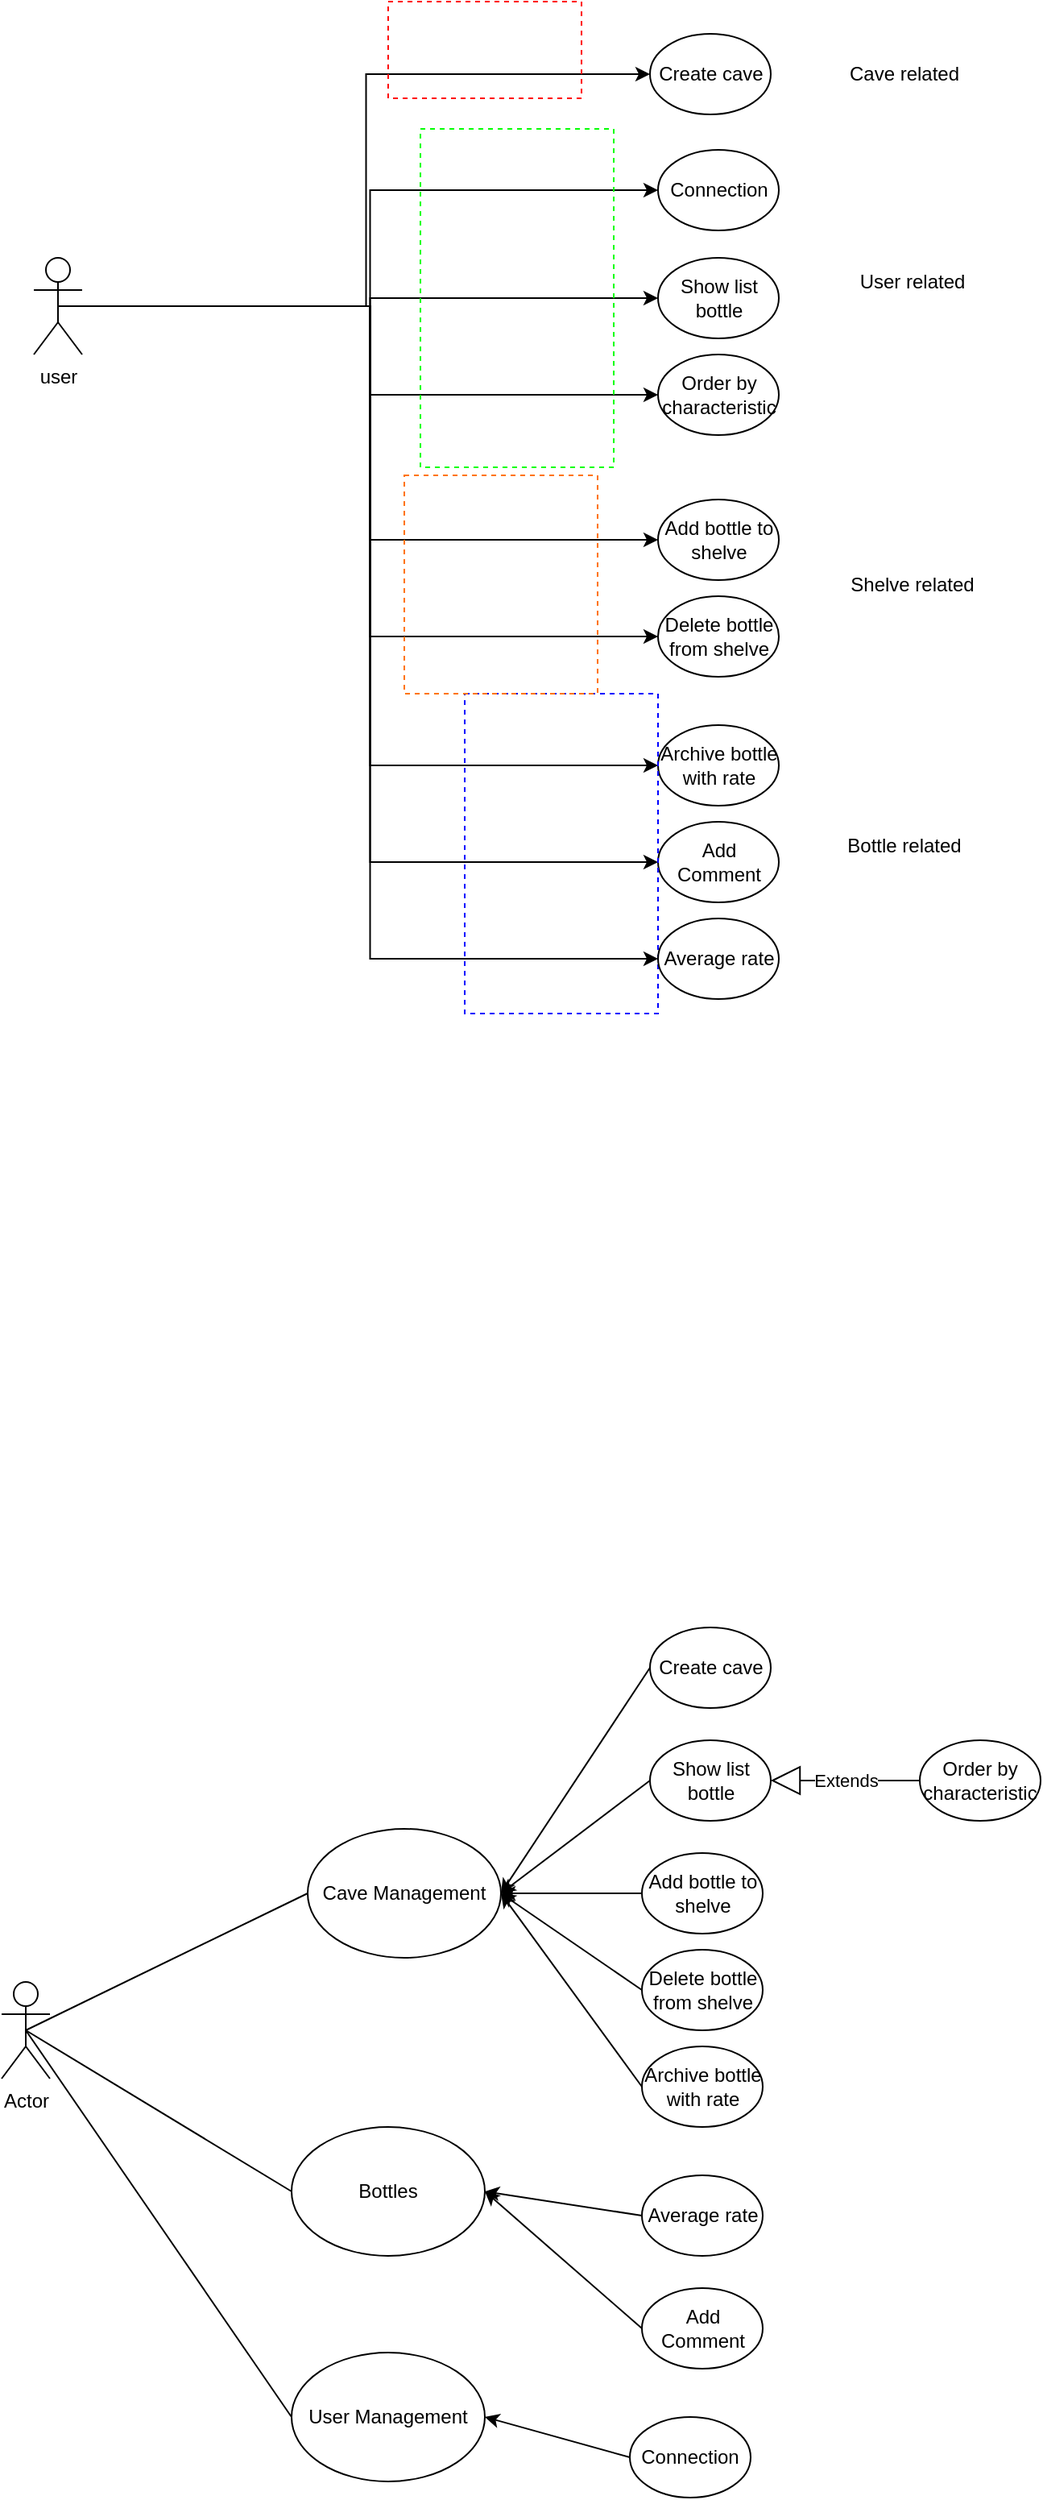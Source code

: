 <mxfile version="24.7.17">
  <diagram name="Page-1" id="CzA27VFk_FEpxH6O2GJp">
    <mxGraphModel dx="1187" dy="697" grid="1" gridSize="10" guides="1" tooltips="1" connect="1" arrows="1" fold="1" page="1" pageScale="1" pageWidth="850" pageHeight="1100" math="0" shadow="0">
      <root>
        <mxCell id="0" />
        <mxCell id="1" parent="0" />
        <mxCell id="aTNd7T90ULeqYKFVNdZT-15" style="edgeStyle=orthogonalEdgeStyle;rounded=0;orthogonalLoop=1;jettySize=auto;html=1;exitX=0.5;exitY=0.5;exitDx=0;exitDy=0;exitPerimeter=0;entryX=0;entryY=0.5;entryDx=0;entryDy=0;" edge="1" parent="1" source="aTNd7T90ULeqYKFVNdZT-1" target="aTNd7T90ULeqYKFVNdZT-8">
          <mxGeometry relative="1" as="geometry" />
        </mxCell>
        <mxCell id="aTNd7T90ULeqYKFVNdZT-16" style="edgeStyle=orthogonalEdgeStyle;rounded=0;orthogonalLoop=1;jettySize=auto;html=1;exitX=0.5;exitY=0.5;exitDx=0;exitDy=0;exitPerimeter=0;entryX=0;entryY=0.5;entryDx=0;entryDy=0;" edge="1" parent="1" source="aTNd7T90ULeqYKFVNdZT-1" target="aTNd7T90ULeqYKFVNdZT-10">
          <mxGeometry relative="1" as="geometry" />
        </mxCell>
        <mxCell id="aTNd7T90ULeqYKFVNdZT-17" style="edgeStyle=orthogonalEdgeStyle;rounded=0;orthogonalLoop=1;jettySize=auto;html=1;exitX=0.5;exitY=0.5;exitDx=0;exitDy=0;exitPerimeter=0;entryX=0;entryY=0.5;entryDx=0;entryDy=0;" edge="1" parent="1" source="aTNd7T90ULeqYKFVNdZT-1" target="aTNd7T90ULeqYKFVNdZT-11">
          <mxGeometry relative="1" as="geometry" />
        </mxCell>
        <mxCell id="aTNd7T90ULeqYKFVNdZT-18" style="edgeStyle=orthogonalEdgeStyle;rounded=0;orthogonalLoop=1;jettySize=auto;html=1;exitX=0.5;exitY=0.5;exitDx=0;exitDy=0;exitPerimeter=0;entryX=0;entryY=0.5;entryDx=0;entryDy=0;" edge="1" parent="1" source="aTNd7T90ULeqYKFVNdZT-1" target="aTNd7T90ULeqYKFVNdZT-9">
          <mxGeometry relative="1" as="geometry" />
        </mxCell>
        <mxCell id="aTNd7T90ULeqYKFVNdZT-19" style="edgeStyle=orthogonalEdgeStyle;rounded=0;orthogonalLoop=1;jettySize=auto;html=1;exitX=0.5;exitY=0.5;exitDx=0;exitDy=0;exitPerimeter=0;entryX=0;entryY=0.5;entryDx=0;entryDy=0;" edge="1" parent="1" source="aTNd7T90ULeqYKFVNdZT-1" target="aTNd7T90ULeqYKFVNdZT-12">
          <mxGeometry relative="1" as="geometry" />
        </mxCell>
        <mxCell id="aTNd7T90ULeqYKFVNdZT-21" style="edgeStyle=orthogonalEdgeStyle;rounded=0;orthogonalLoop=1;jettySize=auto;html=1;exitX=0.5;exitY=0.5;exitDx=0;exitDy=0;exitPerimeter=0;entryX=0;entryY=0.5;entryDx=0;entryDy=0;" edge="1" parent="1" source="aTNd7T90ULeqYKFVNdZT-1" target="aTNd7T90ULeqYKFVNdZT-13">
          <mxGeometry relative="1" as="geometry" />
        </mxCell>
        <mxCell id="aTNd7T90ULeqYKFVNdZT-22" style="edgeStyle=orthogonalEdgeStyle;rounded=0;orthogonalLoop=1;jettySize=auto;html=1;exitX=0.5;exitY=0.5;exitDx=0;exitDy=0;exitPerimeter=0;entryX=0;entryY=0.5;entryDx=0;entryDy=0;" edge="1" parent="1" source="aTNd7T90ULeqYKFVNdZT-1" target="aTNd7T90ULeqYKFVNdZT-14">
          <mxGeometry relative="1" as="geometry" />
        </mxCell>
        <mxCell id="aTNd7T90ULeqYKFVNdZT-25" style="edgeStyle=orthogonalEdgeStyle;rounded=0;orthogonalLoop=1;jettySize=auto;html=1;exitX=0.5;exitY=0.5;exitDx=0;exitDy=0;exitPerimeter=0;entryX=0;entryY=0.5;entryDx=0;entryDy=0;" edge="1" parent="1" source="aTNd7T90ULeqYKFVNdZT-1" target="aTNd7T90ULeqYKFVNdZT-24">
          <mxGeometry relative="1" as="geometry" />
        </mxCell>
        <mxCell id="aTNd7T90ULeqYKFVNdZT-34" style="edgeStyle=orthogonalEdgeStyle;rounded=0;orthogonalLoop=1;jettySize=auto;html=1;entryX=0;entryY=0.5;entryDx=0;entryDy=0;" edge="1" parent="1" source="aTNd7T90ULeqYKFVNdZT-1" target="aTNd7T90ULeqYKFVNdZT-33">
          <mxGeometry relative="1" as="geometry" />
        </mxCell>
        <mxCell id="aTNd7T90ULeqYKFVNdZT-1" value="user" style="shape=umlActor;verticalLabelPosition=bottom;verticalAlign=top;html=1;outlineConnect=0;" vertex="1" parent="1">
          <mxGeometry x="180" y="300" width="30" height="60" as="geometry" />
        </mxCell>
        <mxCell id="aTNd7T90ULeqYKFVNdZT-8" value="Connection" style="ellipse;whiteSpace=wrap;html=1;" vertex="1" parent="1">
          <mxGeometry x="567.5" y="233" width="75" height="50" as="geometry" />
        </mxCell>
        <mxCell id="aTNd7T90ULeqYKFVNdZT-9" value="Show list bottle" style="ellipse;whiteSpace=wrap;html=1;" vertex="1" parent="1">
          <mxGeometry x="567.5" y="300" width="75" height="50" as="geometry" />
        </mxCell>
        <mxCell id="aTNd7T90ULeqYKFVNdZT-10" value="Create cave" style="ellipse;whiteSpace=wrap;html=1;" vertex="1" parent="1">
          <mxGeometry x="562.5" y="161" width="75" height="50" as="geometry" />
        </mxCell>
        <mxCell id="aTNd7T90ULeqYKFVNdZT-11" value="Add bottle to shelve" style="ellipse;whiteSpace=wrap;html=1;" vertex="1" parent="1">
          <mxGeometry x="567.5" y="450" width="75" height="50" as="geometry" />
        </mxCell>
        <mxCell id="aTNd7T90ULeqYKFVNdZT-12" value="Order by characteristic" style="ellipse;whiteSpace=wrap;html=1;" vertex="1" parent="1">
          <mxGeometry x="567.5" y="360" width="75" height="50" as="geometry" />
        </mxCell>
        <mxCell id="aTNd7T90ULeqYKFVNdZT-13" value="Delete bottle from shelve" style="ellipse;whiteSpace=wrap;html=1;" vertex="1" parent="1">
          <mxGeometry x="567.5" y="510" width="75" height="50" as="geometry" />
        </mxCell>
        <mxCell id="aTNd7T90ULeqYKFVNdZT-14" value="Archive bottle with rate" style="ellipse;whiteSpace=wrap;html=1;" vertex="1" parent="1">
          <mxGeometry x="567.5" y="590" width="75" height="50" as="geometry" />
        </mxCell>
        <mxCell id="aTNd7T90ULeqYKFVNdZT-24" value="Add Comment" style="ellipse;whiteSpace=wrap;html=1;" vertex="1" parent="1">
          <mxGeometry x="567.5" y="650" width="75" height="50" as="geometry" />
        </mxCell>
        <mxCell id="aTNd7T90ULeqYKFVNdZT-27" value="User related" style="text;html=1;align=center;verticalAlign=middle;resizable=0;points=[];autosize=1;strokeColor=none;fillColor=none;" vertex="1" parent="1">
          <mxGeometry x="680" y="300" width="90" height="30" as="geometry" />
        </mxCell>
        <mxCell id="aTNd7T90ULeqYKFVNdZT-28" value="Cave related" style="text;html=1;align=center;verticalAlign=middle;resizable=0;points=[];autosize=1;strokeColor=none;fillColor=none;" vertex="1" parent="1">
          <mxGeometry x="675" y="171" width="90" height="30" as="geometry" />
        </mxCell>
        <mxCell id="aTNd7T90ULeqYKFVNdZT-29" value="Bottle related" style="text;html=1;align=center;verticalAlign=middle;resizable=0;points=[];autosize=1;strokeColor=none;fillColor=none;" vertex="1" parent="1">
          <mxGeometry x="675" y="650" width="90" height="30" as="geometry" />
        </mxCell>
        <mxCell id="aTNd7T90ULeqYKFVNdZT-32" value="" style="rounded=0;whiteSpace=wrap;html=1;fillColor=none;dashed=1;strokeColor=#0000FF;" vertex="1" parent="1">
          <mxGeometry x="447.5" y="570.5" width="120" height="198.5" as="geometry" />
        </mxCell>
        <mxCell id="aTNd7T90ULeqYKFVNdZT-33" value="Average rate" style="ellipse;whiteSpace=wrap;html=1;" vertex="1" parent="1">
          <mxGeometry x="567.5" y="710" width="75" height="50" as="geometry" />
        </mxCell>
        <mxCell id="aTNd7T90ULeqYKFVNdZT-35" value="" style="rounded=0;whiteSpace=wrap;html=1;fillColor=none;dashed=1;strokeColor=#ff7300;" vertex="1" parent="1">
          <mxGeometry x="410" y="435" width="120" height="135.5" as="geometry" />
        </mxCell>
        <mxCell id="aTNd7T90ULeqYKFVNdZT-36" value="Shelve related" style="text;html=1;align=center;verticalAlign=middle;resizable=0;points=[];autosize=1;strokeColor=none;fillColor=none;" vertex="1" parent="1">
          <mxGeometry x="675" y="487.75" width="100" height="30" as="geometry" />
        </mxCell>
        <mxCell id="aTNd7T90ULeqYKFVNdZT-38" value="" style="rounded=0;whiteSpace=wrap;html=1;fillColor=none;strokeColor=#00FF00;dashed=1;" vertex="1" parent="1">
          <mxGeometry x="420" y="220" width="120" height="210" as="geometry" />
        </mxCell>
        <mxCell id="aTNd7T90ULeqYKFVNdZT-40" value="" style="rounded=0;whiteSpace=wrap;html=1;fillColor=none;strokeColor=#ff0000;dashed=1;" vertex="1" parent="1">
          <mxGeometry x="400" y="141" width="120" height="60" as="geometry" />
        </mxCell>
        <mxCell id="aTNd7T90ULeqYKFVNdZT-43" value="Cave Management" style="ellipse;whiteSpace=wrap;html=1;" vertex="1" parent="1">
          <mxGeometry x="350" y="1275" width="120" height="80" as="geometry" />
        </mxCell>
        <mxCell id="aTNd7T90ULeqYKFVNdZT-44" value="Create cave" style="ellipse;whiteSpace=wrap;html=1;" vertex="1" parent="1">
          <mxGeometry x="562.5" y="1150" width="75" height="50" as="geometry" />
        </mxCell>
        <mxCell id="aTNd7T90ULeqYKFVNdZT-45" value="Show list bottle" style="ellipse;whiteSpace=wrap;html=1;" vertex="1" parent="1">
          <mxGeometry x="562.5" y="1220" width="75" height="50" as="geometry" />
        </mxCell>
        <mxCell id="aTNd7T90ULeqYKFVNdZT-46" value="Add bottle to shelve" style="ellipse;whiteSpace=wrap;html=1;" vertex="1" parent="1">
          <mxGeometry x="557.5" y="1290" width="75" height="50" as="geometry" />
        </mxCell>
        <mxCell id="aTNd7T90ULeqYKFVNdZT-47" value="Delete bottle from shelve" style="ellipse;whiteSpace=wrap;html=1;" vertex="1" parent="1">
          <mxGeometry x="557.5" y="1350" width="75" height="50" as="geometry" />
        </mxCell>
        <mxCell id="aTNd7T90ULeqYKFVNdZT-48" value="Archive bottle with rate" style="ellipse;whiteSpace=wrap;html=1;" vertex="1" parent="1">
          <mxGeometry x="557.5" y="1410" width="75" height="50" as="geometry" />
        </mxCell>
        <mxCell id="aTNd7T90ULeqYKFVNdZT-50" value="" style="endArrow=classic;html=1;rounded=0;exitX=0;exitY=0.5;exitDx=0;exitDy=0;entryX=1;entryY=0.5;entryDx=0;entryDy=0;" edge="1" parent="1" source="aTNd7T90ULeqYKFVNdZT-44" target="aTNd7T90ULeqYKFVNdZT-43">
          <mxGeometry width="50" height="50" relative="1" as="geometry">
            <mxPoint x="350" y="1320" as="sourcePoint" />
            <mxPoint x="400" y="1270" as="targetPoint" />
          </mxGeometry>
        </mxCell>
        <mxCell id="aTNd7T90ULeqYKFVNdZT-51" value="" style="endArrow=classic;html=1;rounded=0;exitX=0;exitY=0.5;exitDx=0;exitDy=0;entryX=1;entryY=0.5;entryDx=0;entryDy=0;" edge="1" parent="1" source="aTNd7T90ULeqYKFVNdZT-48" target="aTNd7T90ULeqYKFVNdZT-43">
          <mxGeometry width="50" height="50" relative="1" as="geometry">
            <mxPoint x="573" y="1185" as="sourcePoint" />
            <mxPoint x="480" y="1325" as="targetPoint" />
          </mxGeometry>
        </mxCell>
        <mxCell id="aTNd7T90ULeqYKFVNdZT-52" value="Actor" style="shape=umlActor;verticalLabelPosition=bottom;verticalAlign=top;html=1;outlineConnect=0;" vertex="1" parent="1">
          <mxGeometry x="160" y="1370" width="30" height="60" as="geometry" />
        </mxCell>
        <mxCell id="aTNd7T90ULeqYKFVNdZT-54" value="" style="endArrow=none;html=1;rounded=0;exitX=0.5;exitY=0.5;exitDx=0;exitDy=0;exitPerimeter=0;entryX=0;entryY=0.5;entryDx=0;entryDy=0;" edge="1" parent="1" source="aTNd7T90ULeqYKFVNdZT-52" target="aTNd7T90ULeqYKFVNdZT-43">
          <mxGeometry width="50" height="50" relative="1" as="geometry">
            <mxPoint x="350" y="1320" as="sourcePoint" />
            <mxPoint x="400" y="1270" as="targetPoint" />
          </mxGeometry>
        </mxCell>
        <mxCell id="aTNd7T90ULeqYKFVNdZT-55" value="" style="endArrow=classic;html=1;rounded=0;exitX=0;exitY=0.5;exitDx=0;exitDy=0;entryX=1;entryY=0.5;entryDx=0;entryDy=0;" edge="1" parent="1" source="aTNd7T90ULeqYKFVNdZT-45" target="aTNd7T90ULeqYKFVNdZT-43">
          <mxGeometry width="50" height="50" relative="1" as="geometry">
            <mxPoint x="573" y="1185" as="sourcePoint" />
            <mxPoint x="480" y="1325" as="targetPoint" />
          </mxGeometry>
        </mxCell>
        <mxCell id="aTNd7T90ULeqYKFVNdZT-56" value="" style="endArrow=classic;html=1;rounded=0;exitX=0;exitY=0.5;exitDx=0;exitDy=0;entryX=1;entryY=0.5;entryDx=0;entryDy=0;" edge="1" parent="1" source="aTNd7T90ULeqYKFVNdZT-46" target="aTNd7T90ULeqYKFVNdZT-43">
          <mxGeometry width="50" height="50" relative="1" as="geometry">
            <mxPoint x="583" y="1195" as="sourcePoint" />
            <mxPoint x="490" y="1335" as="targetPoint" />
          </mxGeometry>
        </mxCell>
        <mxCell id="aTNd7T90ULeqYKFVNdZT-57" value="" style="endArrow=classic;html=1;rounded=0;exitX=0;exitY=0.5;exitDx=0;exitDy=0;entryX=1;entryY=0.5;entryDx=0;entryDy=0;" edge="1" parent="1" source="aTNd7T90ULeqYKFVNdZT-47" target="aTNd7T90ULeqYKFVNdZT-43">
          <mxGeometry width="50" height="50" relative="1" as="geometry">
            <mxPoint x="593" y="1205" as="sourcePoint" />
            <mxPoint x="500" y="1345" as="targetPoint" />
          </mxGeometry>
        </mxCell>
        <mxCell id="aTNd7T90ULeqYKFVNdZT-58" value="Order by characteristic" style="ellipse;whiteSpace=wrap;html=1;" vertex="1" parent="1">
          <mxGeometry x="730" y="1220" width="75" height="50" as="geometry" />
        </mxCell>
        <mxCell id="aTNd7T90ULeqYKFVNdZT-59" value="Extends" style="endArrow=block;endSize=16;endFill=0;html=1;rounded=0;exitX=0;exitY=0.5;exitDx=0;exitDy=0;entryX=1;entryY=0.5;entryDx=0;entryDy=0;" edge="1" parent="1" source="aTNd7T90ULeqYKFVNdZT-58" target="aTNd7T90ULeqYKFVNdZT-45">
          <mxGeometry width="160" relative="1" as="geometry">
            <mxPoint x="290" y="1330" as="sourcePoint" />
            <mxPoint x="450" y="1330" as="targetPoint" />
          </mxGeometry>
        </mxCell>
        <mxCell id="aTNd7T90ULeqYKFVNdZT-60" value="Bottles" style="ellipse;whiteSpace=wrap;html=1;" vertex="1" parent="1">
          <mxGeometry x="340" y="1460" width="120" height="80" as="geometry" />
        </mxCell>
        <mxCell id="aTNd7T90ULeqYKFVNdZT-61" value="" style="endArrow=none;html=1;rounded=0;exitX=0.5;exitY=0.5;exitDx=0;exitDy=0;exitPerimeter=0;entryX=0;entryY=0.5;entryDx=0;entryDy=0;" edge="1" parent="1" source="aTNd7T90ULeqYKFVNdZT-52" target="aTNd7T90ULeqYKFVNdZT-60">
          <mxGeometry width="50" height="50" relative="1" as="geometry">
            <mxPoint x="275" y="1325" as="sourcePoint" />
            <mxPoint x="360" y="1325" as="targetPoint" />
          </mxGeometry>
        </mxCell>
        <mxCell id="aTNd7T90ULeqYKFVNdZT-64" value="Add Comment" style="ellipse;whiteSpace=wrap;html=1;" vertex="1" parent="1">
          <mxGeometry x="557.5" y="1560" width="75" height="50" as="geometry" />
        </mxCell>
        <mxCell id="aTNd7T90ULeqYKFVNdZT-65" value="Average rate" style="ellipse;whiteSpace=wrap;html=1;" vertex="1" parent="1">
          <mxGeometry x="557.5" y="1490" width="75" height="50" as="geometry" />
        </mxCell>
        <mxCell id="aTNd7T90ULeqYKFVNdZT-66" value="" style="endArrow=classic;html=1;rounded=0;exitX=0;exitY=0.5;exitDx=0;exitDy=0;entryX=1;entryY=0.5;entryDx=0;entryDy=0;" edge="1" parent="1" source="aTNd7T90ULeqYKFVNdZT-64" target="aTNd7T90ULeqYKFVNdZT-60">
          <mxGeometry width="50" height="50" relative="1" as="geometry">
            <mxPoint x="551.5" y="1700" as="sourcePoint" />
            <mxPoint x="463.5" y="1580" as="targetPoint" />
          </mxGeometry>
        </mxCell>
        <mxCell id="aTNd7T90ULeqYKFVNdZT-67" value="" style="endArrow=classic;html=1;rounded=0;exitX=0;exitY=0.5;exitDx=0;exitDy=0;entryX=1;entryY=0.5;entryDx=0;entryDy=0;" edge="1" parent="1" source="aTNd7T90ULeqYKFVNdZT-65" target="aTNd7T90ULeqYKFVNdZT-60">
          <mxGeometry width="50" height="50" relative="1" as="geometry">
            <mxPoint x="578" y="1455" as="sourcePoint" />
            <mxPoint x="490" y="1335" as="targetPoint" />
          </mxGeometry>
        </mxCell>
        <mxCell id="aTNd7T90ULeqYKFVNdZT-68" value="User Management" style="ellipse;whiteSpace=wrap;html=1;" vertex="1" parent="1">
          <mxGeometry x="340" y="1600" width="120" height="80" as="geometry" />
        </mxCell>
        <mxCell id="aTNd7T90ULeqYKFVNdZT-69" value="" style="endArrow=none;html=1;rounded=0;exitX=0.5;exitY=0.5;exitDx=0;exitDy=0;exitPerimeter=0;entryX=0;entryY=0.5;entryDx=0;entryDy=0;" edge="1" parent="1" source="aTNd7T90ULeqYKFVNdZT-52" target="aTNd7T90ULeqYKFVNdZT-68">
          <mxGeometry width="50" height="50" relative="1" as="geometry">
            <mxPoint x="185" y="1410" as="sourcePoint" />
            <mxPoint x="350" y="1510" as="targetPoint" />
          </mxGeometry>
        </mxCell>
        <mxCell id="aTNd7T90ULeqYKFVNdZT-70" value="Connection" style="ellipse;whiteSpace=wrap;html=1;" vertex="1" parent="1">
          <mxGeometry x="550" y="1640" width="75" height="50" as="geometry" />
        </mxCell>
        <mxCell id="aTNd7T90ULeqYKFVNdZT-71" value="" style="endArrow=classic;html=1;rounded=0;exitX=0;exitY=0.5;exitDx=0;exitDy=0;entryX=1;entryY=0.5;entryDx=0;entryDy=0;" edge="1" parent="1" source="aTNd7T90ULeqYKFVNdZT-70" target="aTNd7T90ULeqYKFVNdZT-68">
          <mxGeometry width="50" height="50" relative="1" as="geometry">
            <mxPoint x="568" y="1595" as="sourcePoint" />
            <mxPoint x="470" y="1510" as="targetPoint" />
          </mxGeometry>
        </mxCell>
      </root>
    </mxGraphModel>
  </diagram>
</mxfile>
